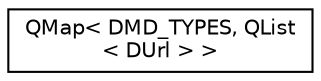 digraph "类继承关系图"
{
  edge [fontname="Helvetica",fontsize="10",labelfontname="Helvetica",labelfontsize="10"];
  node [fontname="Helvetica",fontsize="10",shape=record];
  rankdir="LR";
  Node0 [label="QMap\< DMD_TYPES, QList\l\< DUrl \> \>",height=0.2,width=0.4,color="black", fillcolor="white", style="filled",URL="$class_q_map.html"];
}
